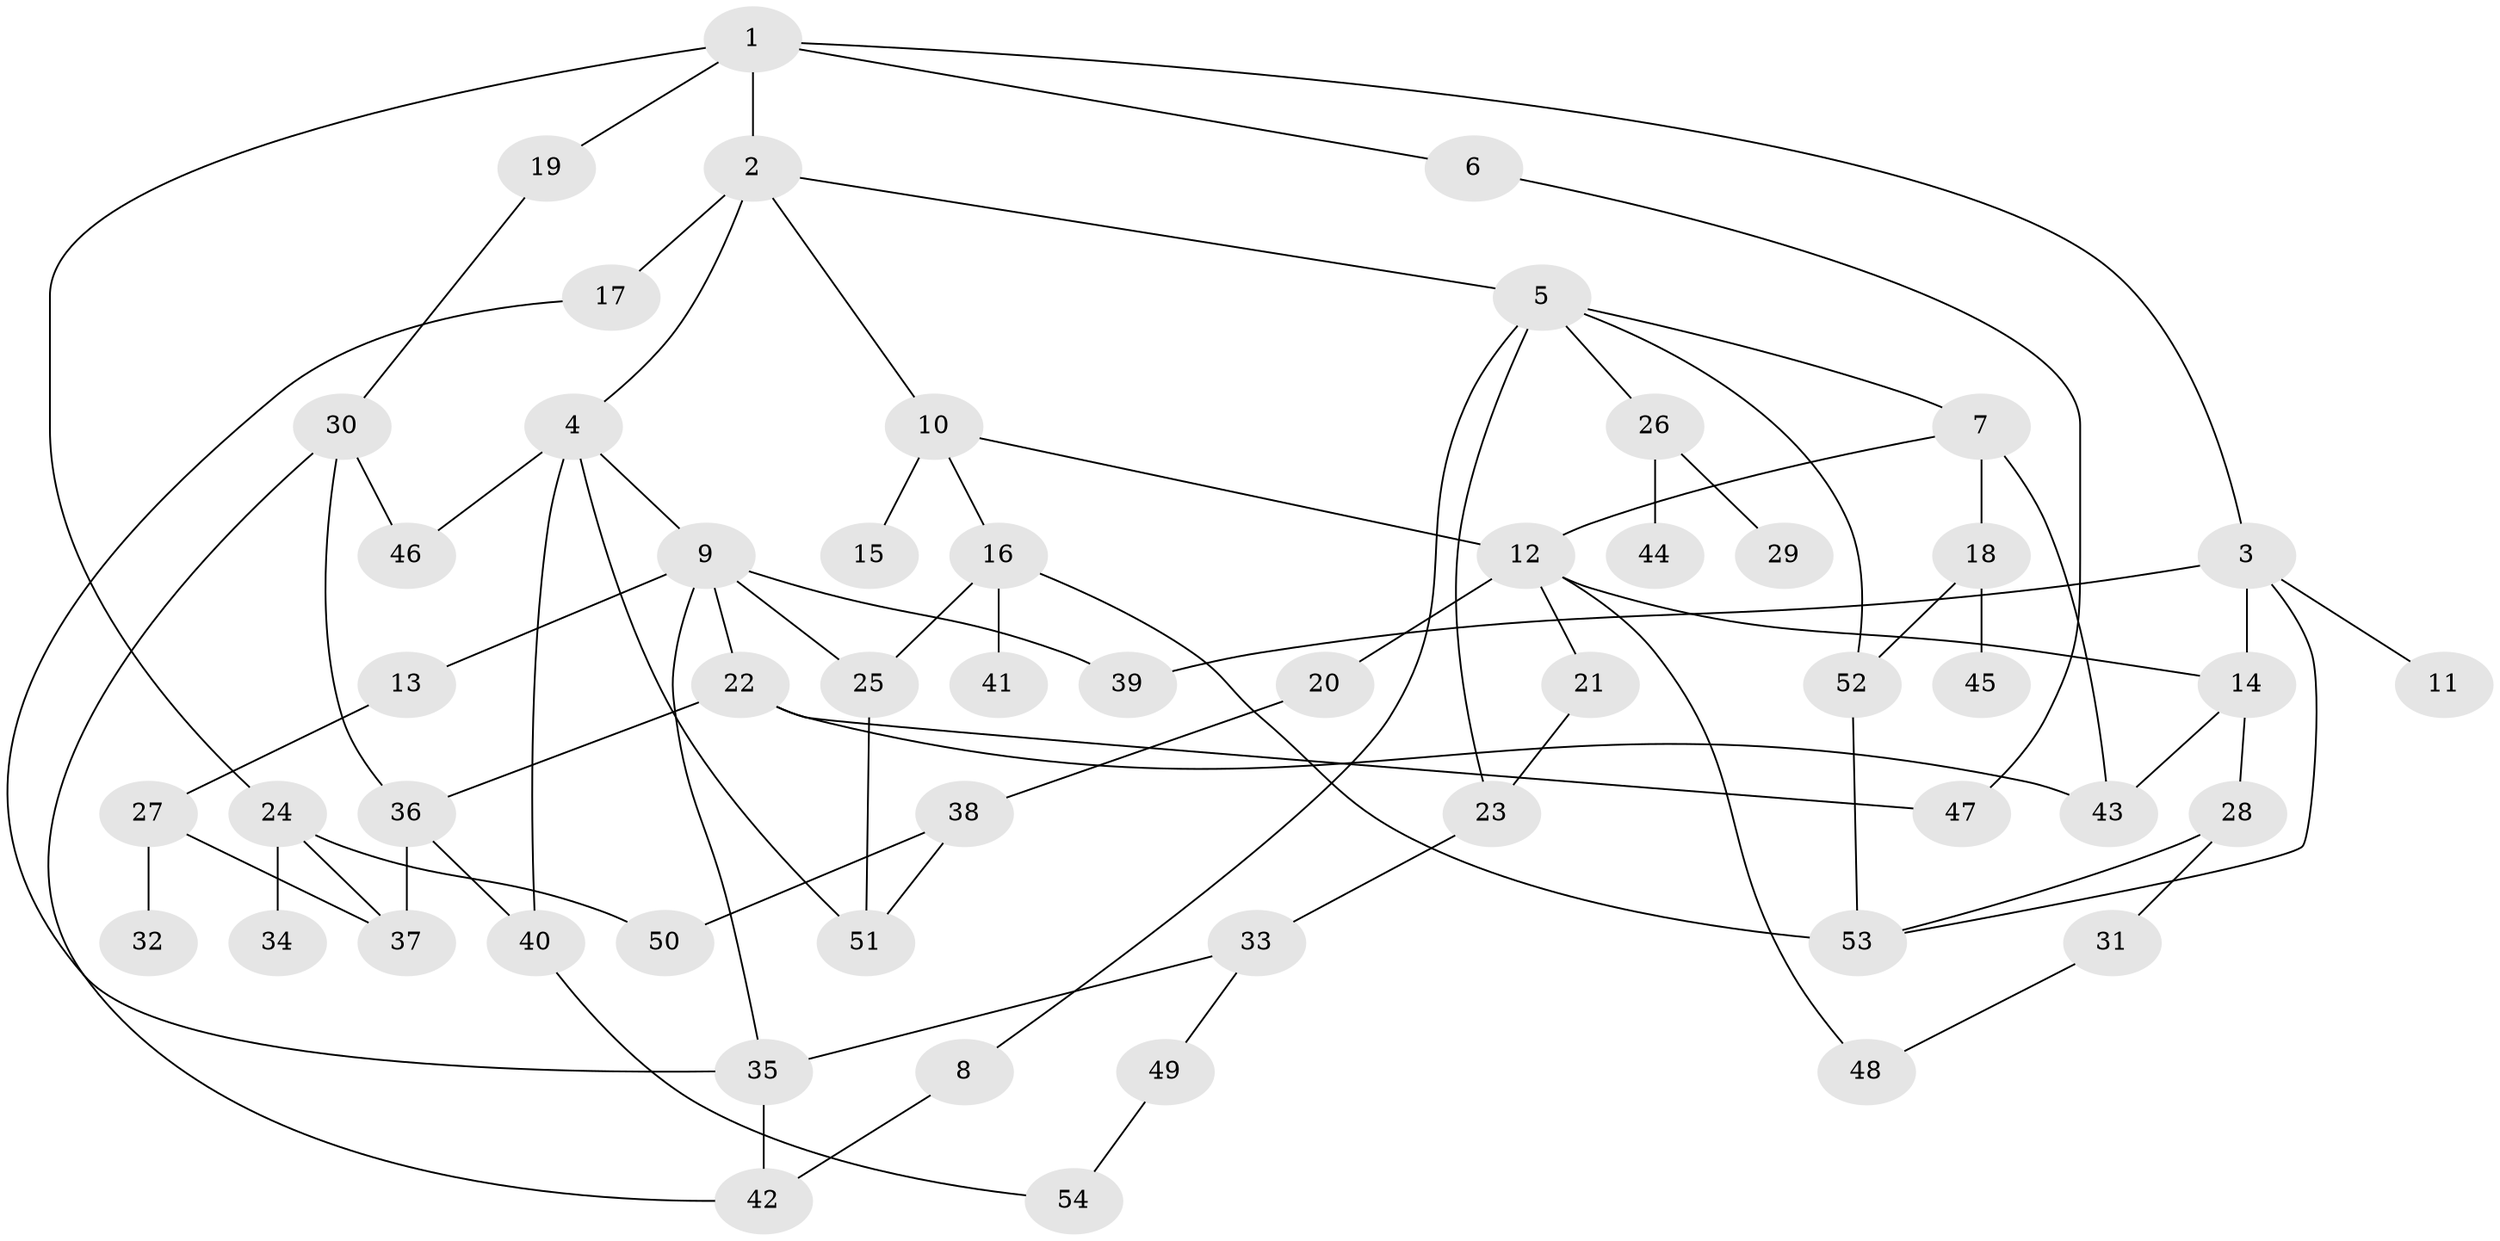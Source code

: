 // Generated by graph-tools (version 1.1) at 2025/13/03/09/25 04:13:30]
// undirected, 54 vertices, 79 edges
graph export_dot {
graph [start="1"]
  node [color=gray90,style=filled];
  1;
  2;
  3;
  4;
  5;
  6;
  7;
  8;
  9;
  10;
  11;
  12;
  13;
  14;
  15;
  16;
  17;
  18;
  19;
  20;
  21;
  22;
  23;
  24;
  25;
  26;
  27;
  28;
  29;
  30;
  31;
  32;
  33;
  34;
  35;
  36;
  37;
  38;
  39;
  40;
  41;
  42;
  43;
  44;
  45;
  46;
  47;
  48;
  49;
  50;
  51;
  52;
  53;
  54;
  1 -- 2;
  1 -- 3;
  1 -- 6;
  1 -- 19;
  1 -- 24;
  2 -- 4;
  2 -- 5;
  2 -- 10;
  2 -- 17;
  3 -- 11;
  3 -- 53;
  3 -- 14;
  3 -- 39;
  4 -- 9;
  4 -- 40;
  4 -- 46;
  4 -- 51;
  5 -- 7;
  5 -- 8;
  5 -- 26;
  5 -- 52;
  5 -- 23;
  6 -- 47;
  7 -- 12;
  7 -- 18;
  7 -- 43;
  8 -- 42;
  9 -- 13;
  9 -- 22;
  9 -- 39;
  9 -- 25;
  9 -- 35;
  10 -- 15;
  10 -- 16;
  10 -- 12;
  12 -- 14;
  12 -- 20;
  12 -- 21;
  12 -- 48;
  13 -- 27;
  14 -- 28;
  14 -- 43;
  16 -- 25;
  16 -- 41;
  16 -- 53;
  17 -- 35;
  18 -- 45;
  18 -- 52;
  19 -- 30;
  20 -- 38;
  21 -- 23;
  22 -- 36;
  22 -- 47;
  22 -- 43;
  23 -- 33;
  24 -- 34;
  24 -- 50;
  24 -- 37;
  25 -- 51;
  26 -- 29;
  26 -- 44;
  27 -- 32;
  27 -- 37;
  28 -- 31;
  28 -- 53;
  30 -- 36;
  30 -- 46;
  30 -- 42;
  31 -- 48;
  33 -- 49;
  33 -- 35;
  35 -- 42;
  36 -- 40;
  36 -- 37;
  38 -- 51;
  38 -- 50;
  40 -- 54;
  49 -- 54;
  52 -- 53;
}
